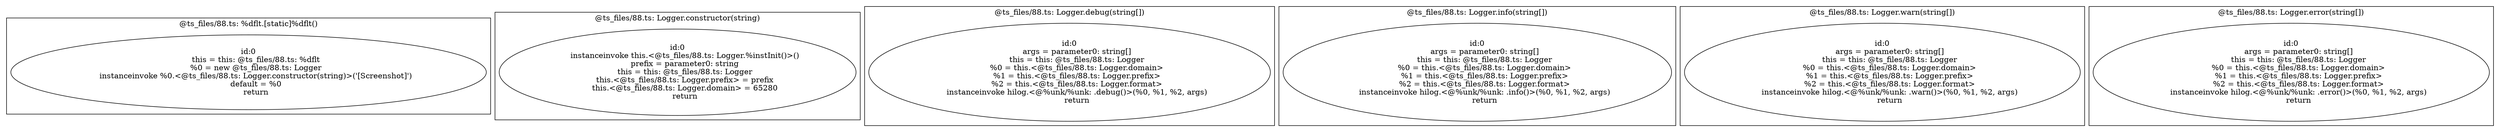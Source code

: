 digraph "88.ts" {
subgraph "cluster_@ts_files/88.ts: %dflt.[static]%dflt()" {
  label="@ts_files/88.ts: %dflt.[static]%dflt()";
  Node33320 [label="id:0
      this = this: @ts_files/88.ts: %dflt
      %0 = new @ts_files/88.ts: Logger
      instanceinvoke %0.<@ts_files/88.ts: Logger.constructor(string)>('[Screenshot]')
      default = %0
      return"];
}
subgraph "cluster_@ts_files/88.ts: Logger.constructor(string)" {
  label="@ts_files/88.ts: Logger.constructor(string)";
  Node40670 [label="id:0
      instanceinvoke this.<@ts_files/88.ts: Logger.%instInit()>()
      prefix = parameter0: string
      this = this: @ts_files/88.ts: Logger
      this.<@ts_files/88.ts: Logger.prefix> = prefix
      this.<@ts_files/88.ts: Logger.domain> = 65280
      return"];
}
subgraph "cluster_@ts_files/88.ts: Logger.debug(string[])" {
  label="@ts_files/88.ts: Logger.debug(string[])";
  Node35480 [label="id:0
      args = parameter0: string[]
      this = this: @ts_files/88.ts: Logger
      %0 = this.<@ts_files/88.ts: Logger.domain>
      %1 = this.<@ts_files/88.ts: Logger.prefix>
      %2 = this.<@ts_files/88.ts: Logger.format>
      instanceinvoke hilog.<@%unk/%unk: .debug()>(%0, %1, %2, args)
      return"];
}
subgraph "cluster_@ts_files/88.ts: Logger.info(string[])" {
  label="@ts_files/88.ts: Logger.info(string[])";
  Node34570 [label="id:0
      args = parameter0: string[]
      this = this: @ts_files/88.ts: Logger
      %0 = this.<@ts_files/88.ts: Logger.domain>
      %1 = this.<@ts_files/88.ts: Logger.prefix>
      %2 = this.<@ts_files/88.ts: Logger.format>
      instanceinvoke hilog.<@%unk/%unk: .info()>(%0, %1, %2, args)
      return"];
}
subgraph "cluster_@ts_files/88.ts: Logger.warn(string[])" {
  label="@ts_files/88.ts: Logger.warn(string[])";
  Node34690 [label="id:0
      args = parameter0: string[]
      this = this: @ts_files/88.ts: Logger
      %0 = this.<@ts_files/88.ts: Logger.domain>
      %1 = this.<@ts_files/88.ts: Logger.prefix>
      %2 = this.<@ts_files/88.ts: Logger.format>
      instanceinvoke hilog.<@%unk/%unk: .warn()>(%0, %1, %2, args)
      return"];
}
subgraph "cluster_@ts_files/88.ts: Logger.error(string[])" {
  label="@ts_files/88.ts: Logger.error(string[])";
  Node35830 [label="id:0
      args = parameter0: string[]
      this = this: @ts_files/88.ts: Logger
      %0 = this.<@ts_files/88.ts: Logger.domain>
      %1 = this.<@ts_files/88.ts: Logger.prefix>
      %2 = this.<@ts_files/88.ts: Logger.format>
      instanceinvoke hilog.<@%unk/%unk: .error()>(%0, %1, %2, args)
      return"];
}
}
